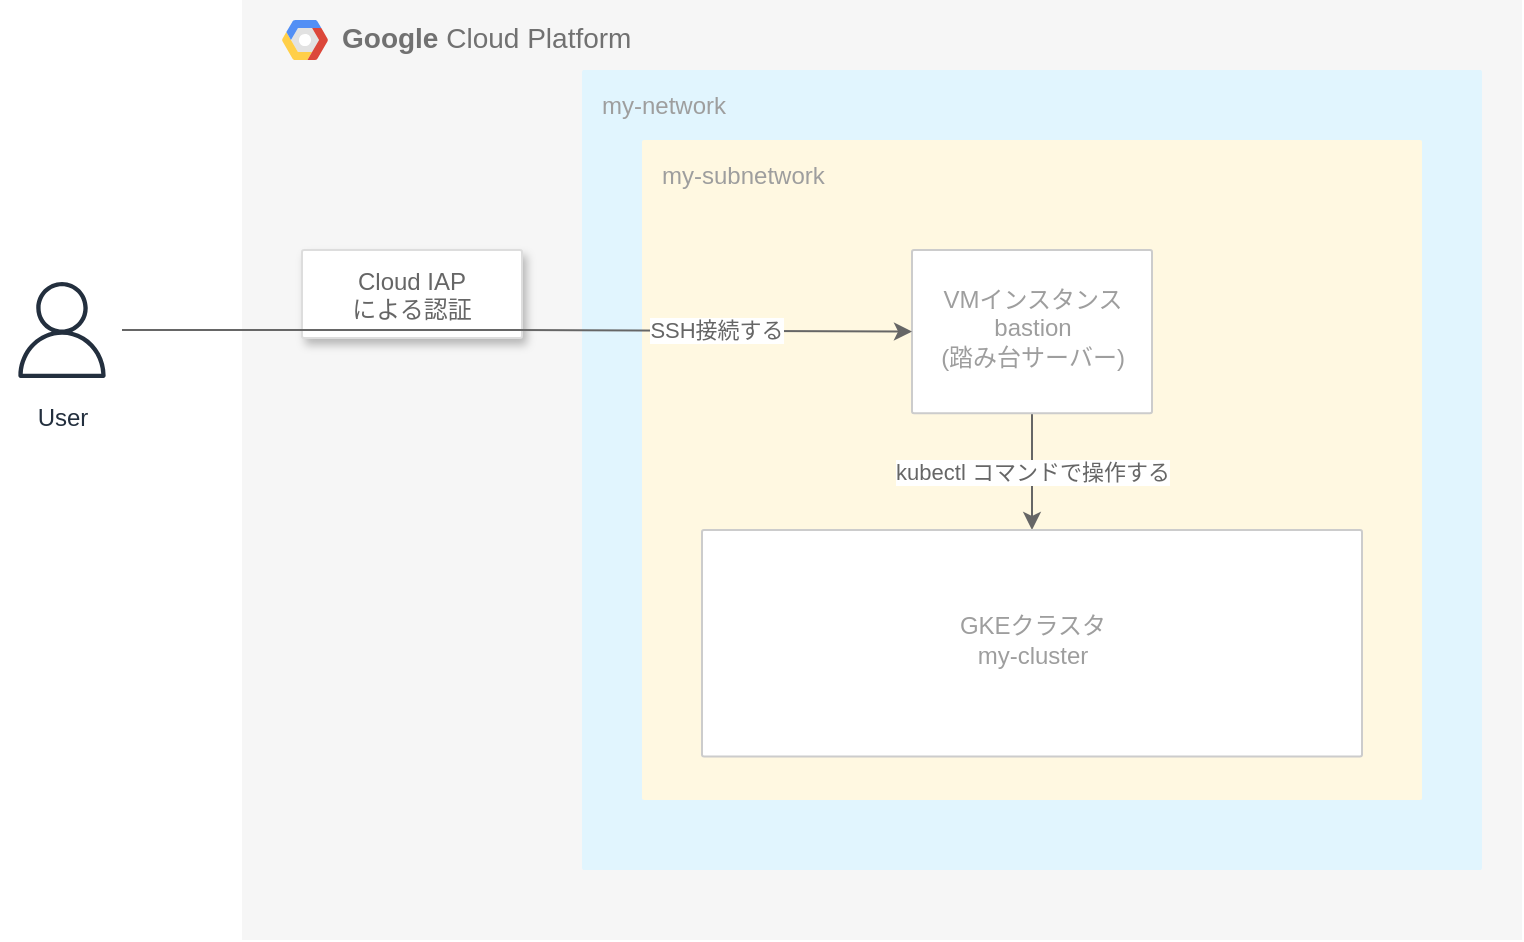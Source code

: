 <mxfile version="14.2.4" type="embed">
    <diagram id="upSoEdnShCrKfMoyxaS-" name="Page-1">
        <mxGraphModel dx="921" dy="805" grid="1" gridSize="10" guides="1" tooltips="1" connect="1" arrows="1" fold="1" page="1" pageScale="1" pageWidth="413" pageHeight="583" math="0" shadow="0">
            <root>
                <mxCell id="0"/>
                <mxCell id="1" parent="0"/>
                <mxCell id="2" value="&lt;b&gt;Google &lt;/b&gt;Cloud Platform" style="fillColor=#F6F6F6;strokeColor=none;shadow=0;gradientColor=none;fontSize=14;align=left;spacing=10;fontColor=#717171;9E9E9E;verticalAlign=top;spacingTop=-4;fontStyle=0;spacingLeft=40;html=1;" vertex="1" parent="1">
                    <mxGeometry x="150" y="57" width="640" height="470" as="geometry"/>
                </mxCell>
                <mxCell id="3" value="" style="shape=mxgraph.gcp2.google_cloud_platform;fillColor=#F6F6F6;strokeColor=none;shadow=0;gradientColor=none;" vertex="1" parent="2">
                    <mxGeometry width="23" height="20" relative="1" as="geometry">
                        <mxPoint x="20" y="10" as="offset"/>
                    </mxGeometry>
                </mxCell>
                <mxCell id="4" value="my-network" style="points=[[0,0,0],[0.25,0,0],[0.5,0,0],[0.75,0,0],[1,0,0],[1,0.25,0],[1,0.5,0],[1,0.75,0],[1,1,0],[0.75,1,0],[0.5,1,0],[0.25,1,0],[0,1,0],[0,0.75,0],[0,0.5,0],[0,0.25,0]];rounded=1;absoluteArcSize=1;arcSize=2;html=1;strokeColor=none;gradientColor=none;shadow=0;dashed=0;fontSize=12;fontColor=#9E9E9E;align=left;verticalAlign=top;spacing=10;spacingTop=-4;fillColor=#E1F5FE;" vertex="1" parent="2">
                    <mxGeometry x="170" y="35" width="450" height="400" as="geometry"/>
                </mxCell>
                <mxCell id="5" value="my-subnetwork" style="points=[[0,0,0],[0.25,0,0],[0.5,0,0],[0.75,0,0],[1,0,0],[1,0.25,0],[1,0.5,0],[1,0.75,0],[1,1,0],[0.75,1,0],[0.5,1,0],[0.25,1,0],[0,1,0],[0,0.75,0],[0,0.5,0],[0,0.25,0]];rounded=1;absoluteArcSize=1;arcSize=2;html=1;strokeColor=none;gradientColor=none;shadow=0;dashed=0;fontSize=12;fontColor=#9E9E9E;align=left;verticalAlign=top;spacing=10;spacingTop=-4;fillColor=#FFF8E1;" vertex="1" parent="2">
                    <mxGeometry x="200" y="70" width="390" height="330" as="geometry"/>
                </mxCell>
                <mxCell id="6" value="&lt;font color=&quot;#666666&quot;&gt;kubectl コマンドで操作する&lt;/font&gt;" style="edgeStyle=orthogonalEdgeStyle;rounded=0;orthogonalLoop=1;jettySize=auto;html=1;entryX=0.5;entryY=0;entryDx=0;entryDy=0;entryPerimeter=0;strokeColor=#666666;" edge="1" parent="2" source="7" target="8">
                    <mxGeometry relative="1" as="geometry"/>
                </mxCell>
                <mxCell id="7" value="VMインスタンス&lt;br&gt;bastion&lt;br&gt;(踏み台サーバー)" style="points=[[0,0,0],[0.25,0,0],[0.5,0,0],[0.75,0,0],[1,0,0],[1,0.25,0],[1,0.5,0],[1,0.75,0],[1,1,0],[0.75,1,0],[0.5,1,0],[0.25,1,0],[0,1,0],[0,0.75,0],[0,0.5,0],[0,0.25,0]];rounded=1;absoluteArcSize=1;arcSize=2;html=1;gradientColor=none;shadow=0;dashed=0;fontSize=12;fontColor=#9E9E9E;align=center;verticalAlign=middle;spacing=10;spacingTop=-4;strokeColor=#CCCCCC;" vertex="1" parent="2">
                    <mxGeometry x="335" y="125" width="120" height="81.62" as="geometry"/>
                </mxCell>
                <mxCell id="8" value="GKEクラスタ&lt;br&gt;my-cluster" style="points=[[0,0,0],[0.25,0,0],[0.5,0,0],[0.75,0,0],[1,0,0],[1,0.25,0],[1,0.5,0],[1,0.75,0],[1,1,0],[0.75,1,0],[0.5,1,0],[0.25,1,0],[0,1,0],[0,0.75,0],[0,0.5,0],[0,0.25,0]];rounded=1;absoluteArcSize=1;arcSize=2;html=1;gradientColor=none;shadow=0;dashed=0;fontSize=12;fontColor=#9E9E9E;align=center;verticalAlign=middle;spacing=10;spacingTop=-4;strokeColor=#CCCCCC;" vertex="1" parent="2">
                    <mxGeometry x="230" y="265" width="330" height="113.26" as="geometry"/>
                </mxCell>
                <mxCell id="9" value="Cloud IAP&#10;による認証" style="strokeColor=#dddddd;shadow=1;strokeWidth=1;rounded=1;absoluteArcSize=1;arcSize=2;fontColor=#666666;" vertex="1" parent="2">
                    <mxGeometry x="30" y="125" width="110" height="44" as="geometry"/>
                </mxCell>
                <mxCell id="10" style="edgeStyle=orthogonalEdgeStyle;rounded=0;orthogonalLoop=1;jettySize=auto;html=1;entryX=0;entryY=0.5;entryDx=0;entryDy=0;entryPerimeter=0;strokeColor=#666666;" edge="1" parent="1" source="11" target="7">
                    <mxGeometry relative="1" as="geometry"/>
                </mxCell>
                <mxCell id="12" value="SSH接続する" style="edgeLabel;html=1;align=center;verticalAlign=middle;resizable=0;points=[];fontColor=#666666;" vertex="1" connectable="0" parent="10">
                    <mxGeometry x="0.503" y="1" relative="1" as="geometry">
                        <mxPoint as="offset"/>
                    </mxGeometry>
                </mxCell>
                <mxCell id="11" value="User" style="outlineConnect=0;fontColor=#232F3E;gradientColor=none;strokeColor=#232F3E;fillColor=#ffffff;dashed=0;verticalLabelPosition=bottom;verticalAlign=top;align=center;html=1;fontSize=12;fontStyle=0;aspect=fixed;shape=mxgraph.aws4.resourceIcon;resIcon=mxgraph.aws4.user;" vertex="1" parent="1">
                    <mxGeometry x="30" y="192" width="60" height="60" as="geometry"/>
                </mxCell>
            </root>
        </mxGraphModel>
    </diagram>
</mxfile>